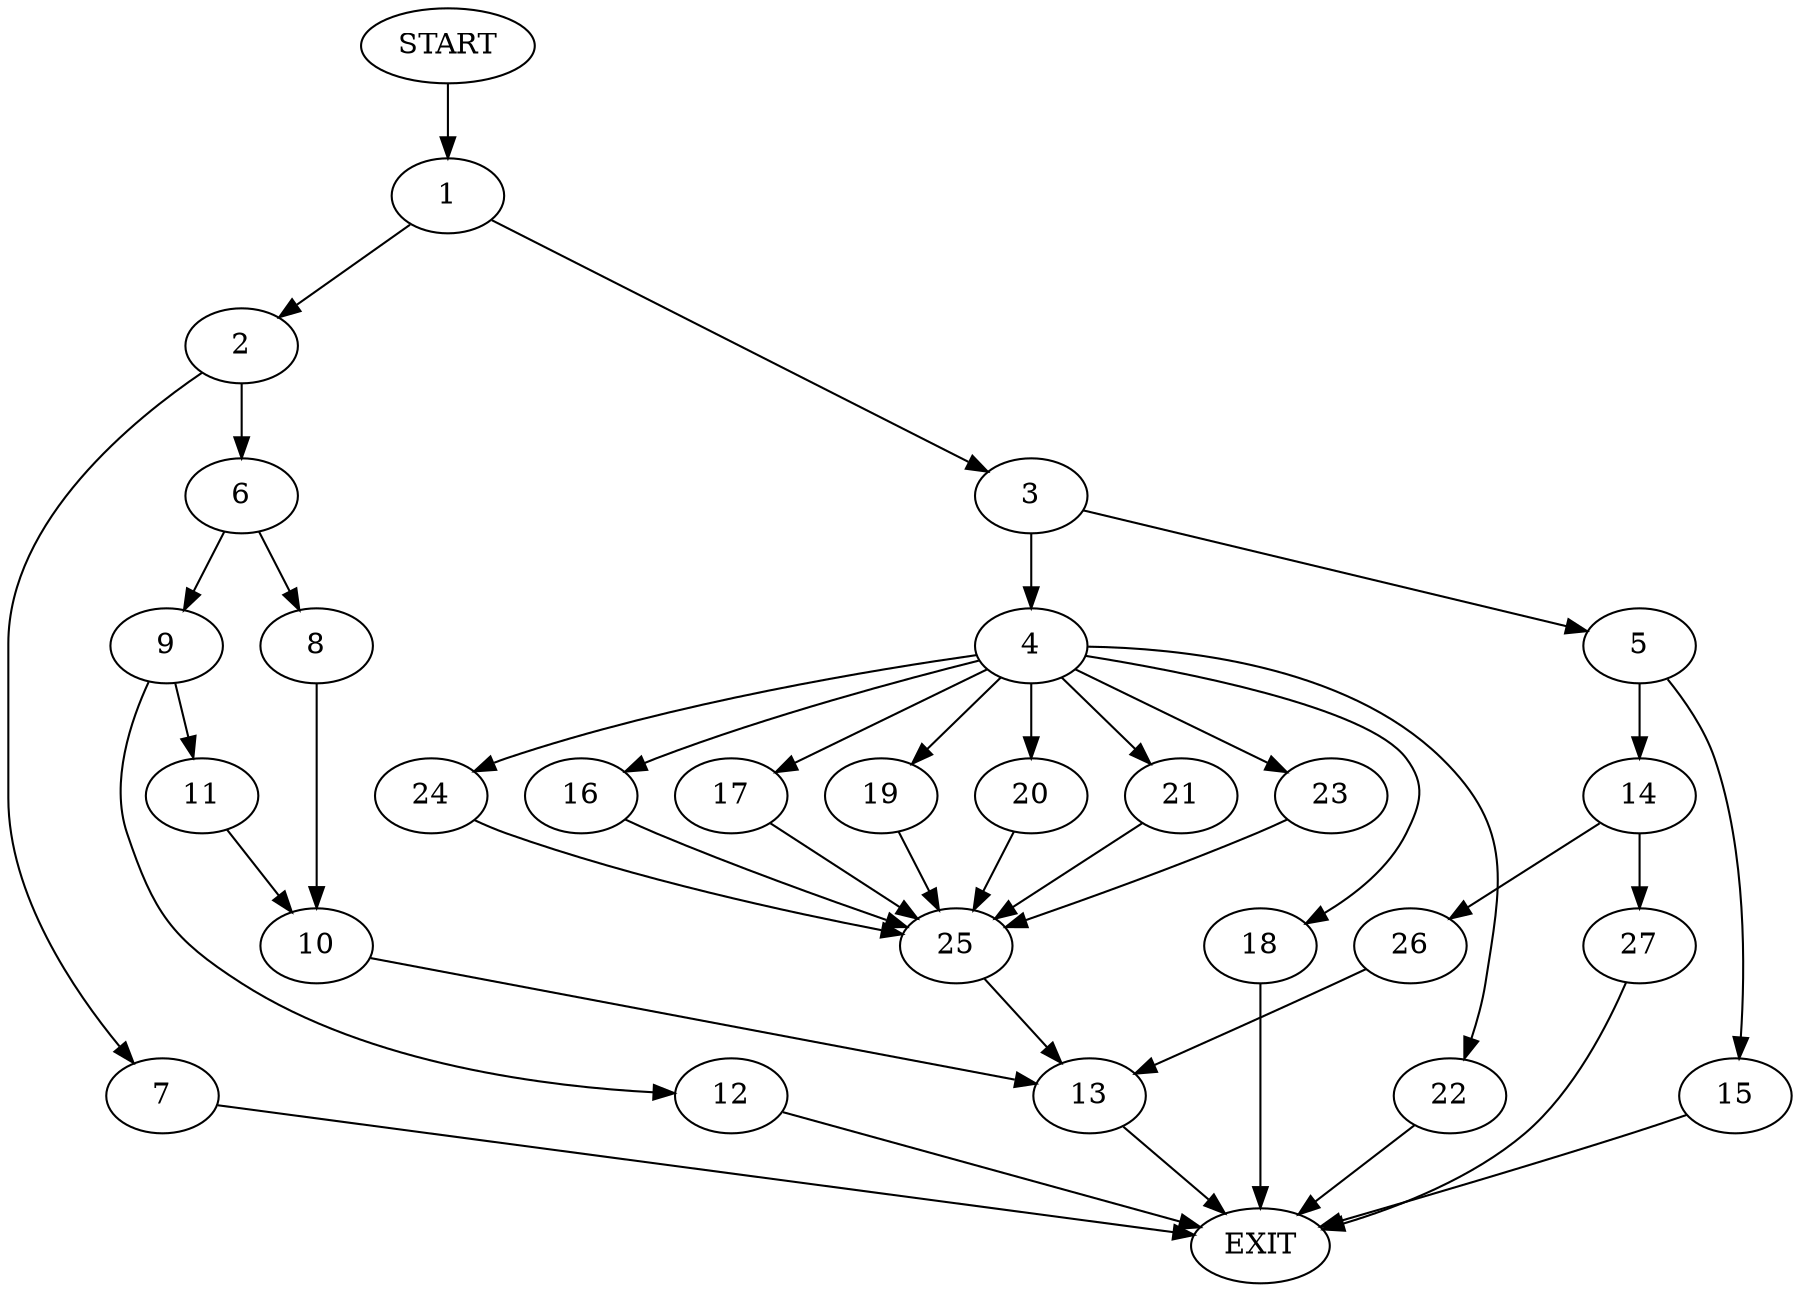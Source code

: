 digraph {
0 [label="START"]
28 [label="EXIT"]
0 -> 1
1 -> 2
1 -> 3
3 -> 4
3 -> 5
2 -> 6
2 -> 7
7 -> 28
6 -> 8
6 -> 9
8 -> 10
9 -> 11
9 -> 12
10 -> 13
12 -> 28
11 -> 10
13 -> 28
5 -> 14
5 -> 15
4 -> 16
4 -> 17
4 -> 18
4 -> 19
4 -> 20
4 -> 21
4 -> 22
4 -> 23
4 -> 24
18 -> 28
23 -> 25
24 -> 25
17 -> 25
19 -> 25
20 -> 25
21 -> 25
16 -> 25
22 -> 28
25 -> 13
14 -> 26
14 -> 27
15 -> 28
26 -> 13
27 -> 28
}
